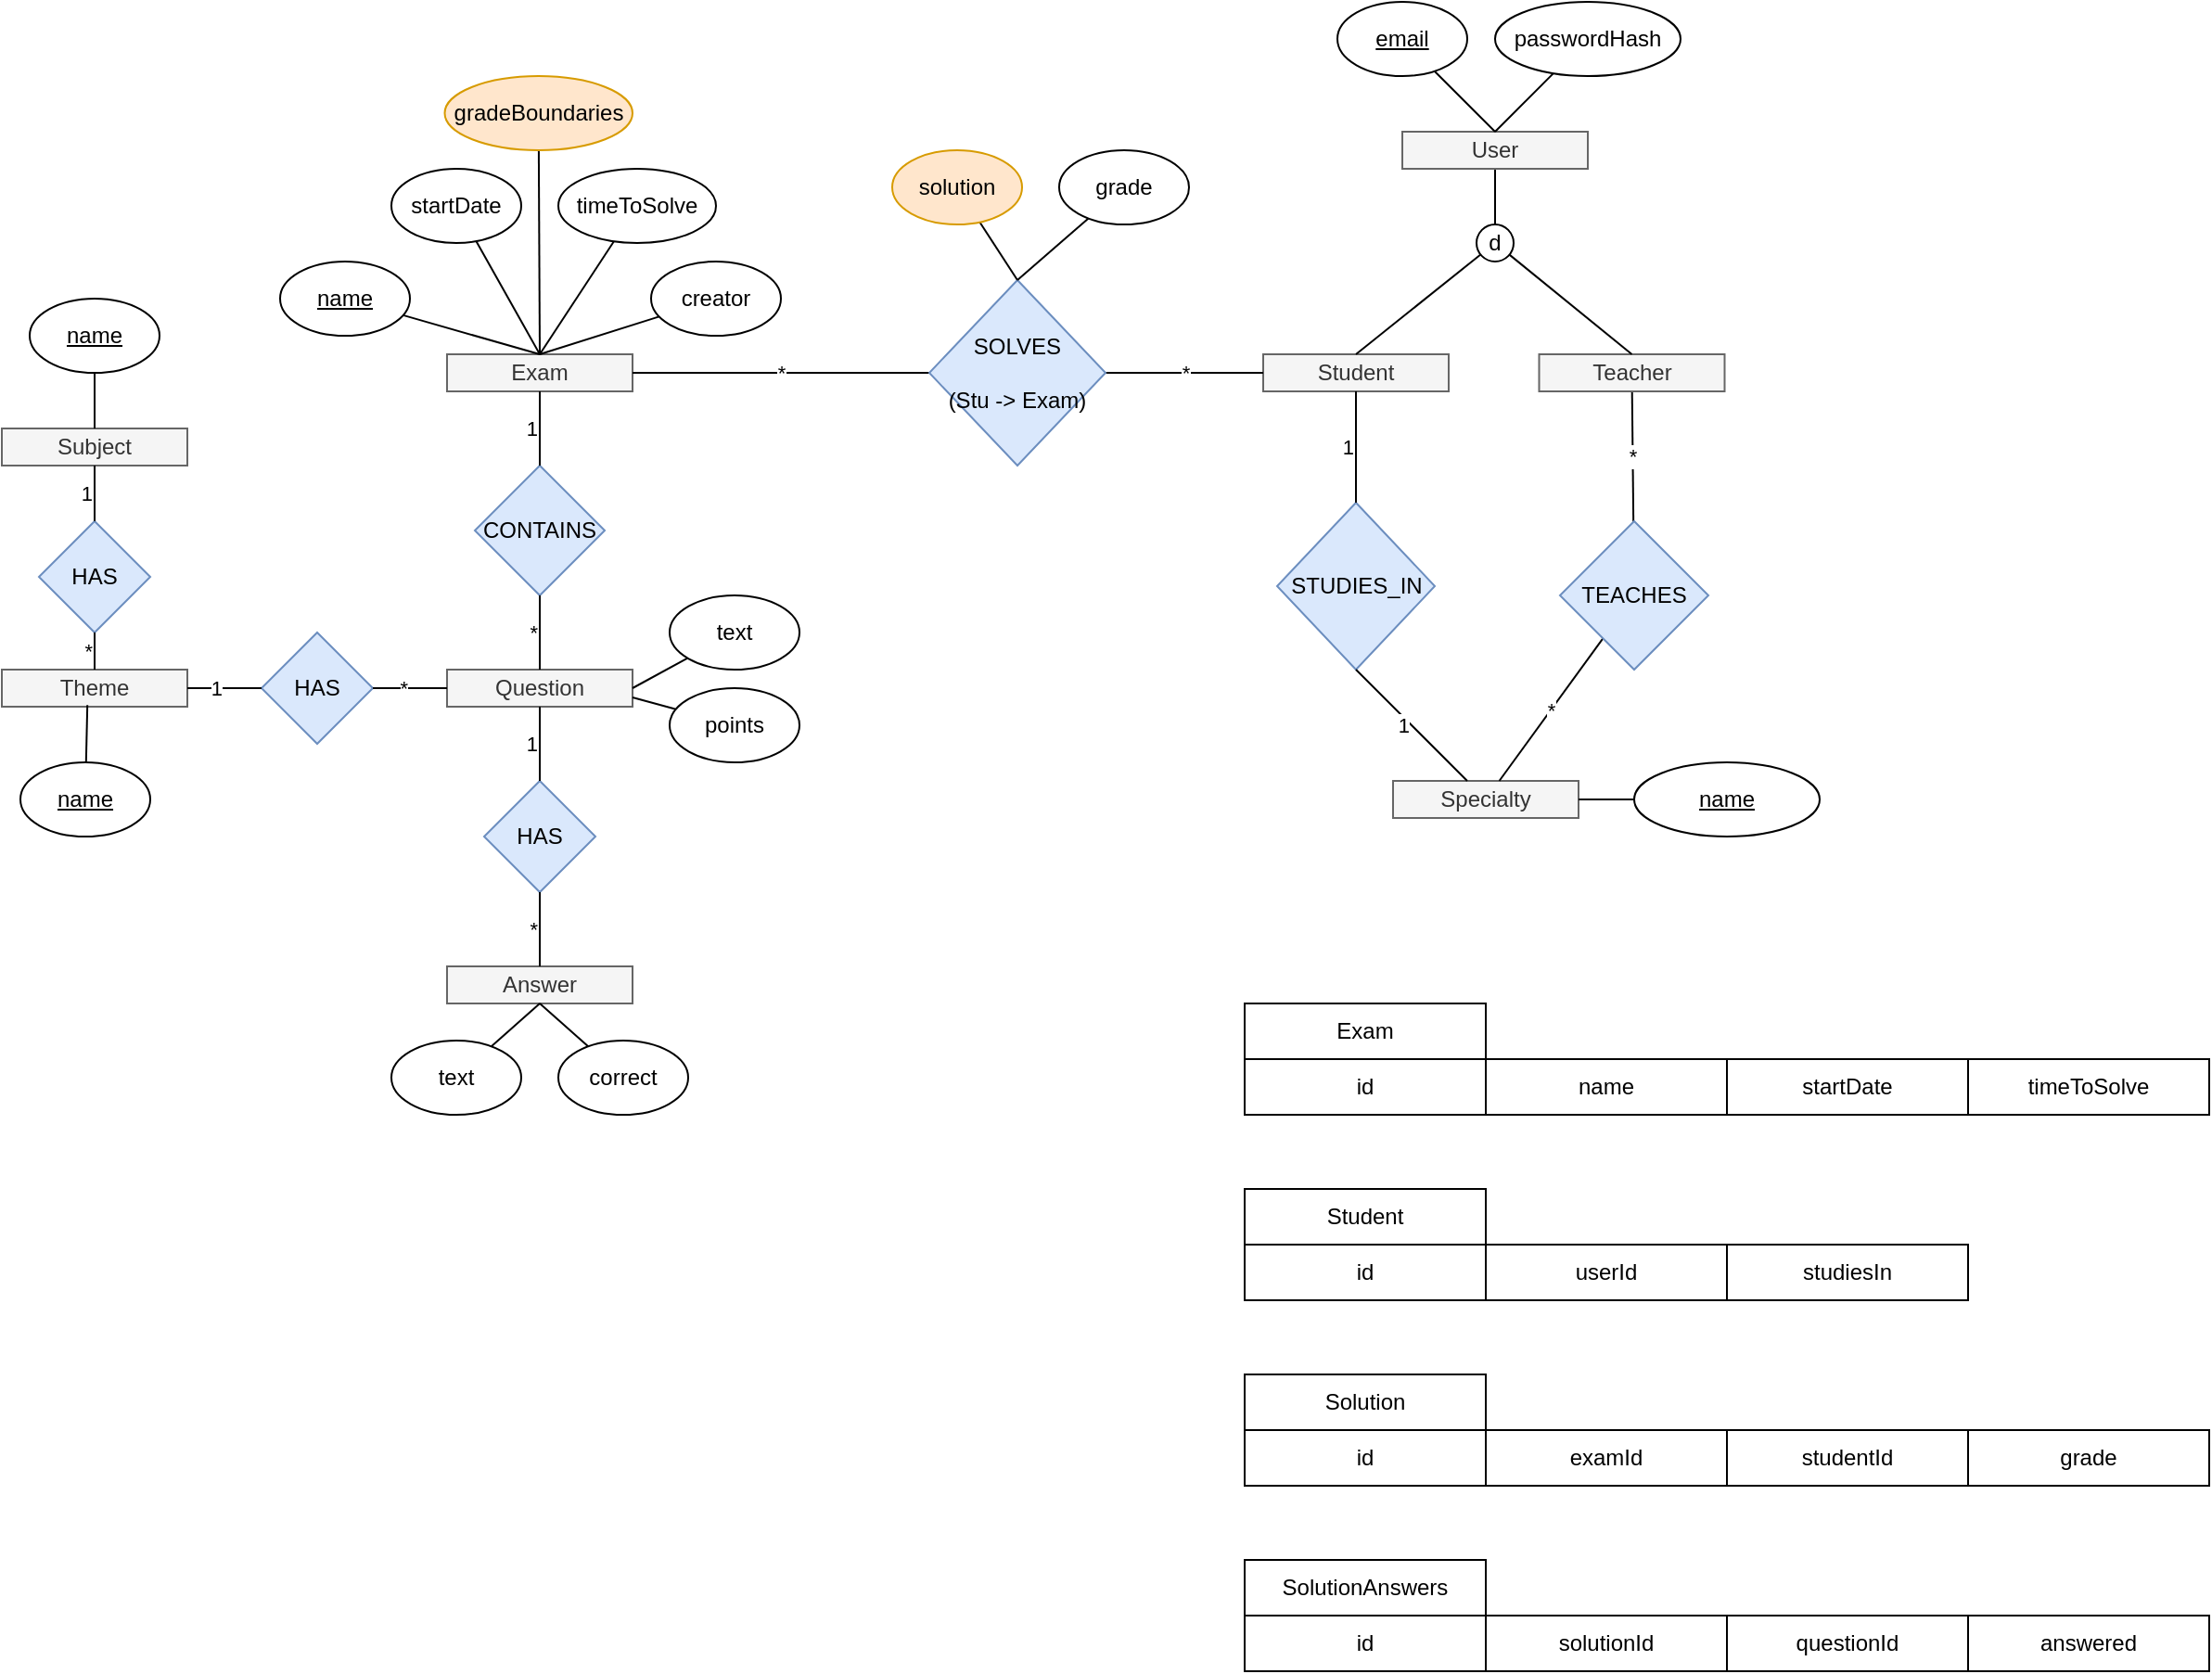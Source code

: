 <mxfile version="13.6.10" type="device"><diagram id="lRoqw04-_kIRt6L4s_Nd" name="Page-1"><mxGraphModel dx="2062" dy="2196" grid="1" gridSize="10" guides="1" tooltips="1" connect="1" arrows="1" fold="1" page="1" pageScale="1" pageWidth="850" pageHeight="1100" math="0" shadow="0"><root><mxCell id="0"/><mxCell id="1" parent="0"/><mxCell id="s5UKekXrJhtUjt55vw14-1" value="&lt;div&gt;Question&lt;/div&gt;" style="rounded=0;whiteSpace=wrap;html=1;fillColor=#f5f5f5;strokeColor=#666666;fontColor=#333333;" parent="1" vertex="1"><mxGeometry x="590" y="-490" width="100" height="20" as="geometry"/></mxCell><mxCell id="s5UKekXrJhtUjt55vw14-2" value="Answer" style="rounded=0;whiteSpace=wrap;html=1;fillColor=#f5f5f5;strokeColor=#666666;fontColor=#333333;" parent="1" vertex="1"><mxGeometry x="590" y="-330" width="100" height="20" as="geometry"/></mxCell><mxCell id="s5UKekXrJhtUjt55vw14-3" value="&lt;div&gt;Exam&lt;/div&gt;" style="rounded=0;whiteSpace=wrap;html=1;fillColor=#f5f5f5;strokeColor=#666666;fontColor=#333333;" parent="1" vertex="1"><mxGeometry x="590" y="-660" width="100" height="20" as="geometry"/></mxCell><mxCell id="s5UKekXrJhtUjt55vw14-4" value="Theme" style="rounded=0;whiteSpace=wrap;html=1;fillColor=#f5f5f5;strokeColor=#666666;fontColor=#333333;" parent="1" vertex="1"><mxGeometry x="350" y="-490" width="100" height="20" as="geometry"/></mxCell><mxCell id="s5UKekXrJhtUjt55vw14-5" value="&lt;div&gt;Subject&lt;/div&gt;" style="rounded=0;whiteSpace=wrap;html=1;fillColor=#f5f5f5;strokeColor=#666666;fontColor=#333333;" parent="1" vertex="1"><mxGeometry x="350" y="-620" width="100" height="20" as="geometry"/></mxCell><mxCell id="s5UKekXrJhtUjt55vw14-6" value="Specialty" style="rounded=0;whiteSpace=wrap;html=1;fillColor=#f5f5f5;strokeColor=#666666;fontColor=#333333;" parent="1" vertex="1"><mxGeometry x="1100" y="-430" width="100" height="20" as="geometry"/></mxCell><mxCell id="s5UKekXrJhtUjt55vw14-10" value="Student" style="rounded=0;whiteSpace=wrap;html=1;fillColor=#f5f5f5;strokeColor=#666666;fontColor=#333333;" parent="1" vertex="1"><mxGeometry x="1030" y="-660" width="100" height="20" as="geometry"/></mxCell><mxCell id="rjvgTFqXyg_WlmuKpD9r-19" value="*" style="edgeStyle=none;rounded=0;orthogonalLoop=1;jettySize=auto;html=1;endArrow=none;endFill=0;" parent="1" source="s5UKekXrJhtUjt55vw14-11" target="rjvgTFqXyg_WlmuKpD9r-18" edge="1"><mxGeometry relative="1" as="geometry"/></mxCell><mxCell id="s5UKekXrJhtUjt55vw14-11" value="Teacher" style="rounded=0;whiteSpace=wrap;html=1;fillColor=#f5f5f5;strokeColor=#666666;fontColor=#333333;" parent="1" vertex="1"><mxGeometry x="1178.75" y="-660" width="100" height="20" as="geometry"/></mxCell><mxCell id="s5UKekXrJhtUjt55vw14-14" value="HAS" style="rhombus;whiteSpace=wrap;html=1;fillColor=#dae8fc;strokeColor=#6c8ebf;" parent="1" vertex="1"><mxGeometry x="610" y="-430" width="60" height="60" as="geometry"/></mxCell><mxCell id="s5UKekXrJhtUjt55vw14-16" value="*" style="rounded=0;orthogonalLoop=1;jettySize=auto;html=1;endArrow=none;endFill=0;exitX=0.5;exitY=1;exitDx=0;exitDy=0;align=right;" parent="1" source="s5UKekXrJhtUjt55vw14-14" target="s5UKekXrJhtUjt55vw14-2" edge="1"><mxGeometry relative="1" as="geometry"><mxPoint x="650.0" y="-450" as="sourcePoint"/><mxPoint x="650" y="-420" as="targetPoint"/></mxGeometry></mxCell><mxCell id="s5UKekXrJhtUjt55vw14-19" value="1" style="rounded=0;orthogonalLoop=1;jettySize=auto;html=1;endArrow=none;endFill=0;exitX=0.5;exitY=1;exitDx=0;exitDy=0;align=right;entryX=0.5;entryY=0;entryDx=0;entryDy=0;" parent="1" source="s5UKekXrJhtUjt55vw14-1" target="s5UKekXrJhtUjt55vw14-14" edge="1"><mxGeometry relative="1" as="geometry"><mxPoint x="650" y="-360" as="sourcePoint"/><mxPoint x="650" y="-320" as="targetPoint"/></mxGeometry></mxCell><mxCell id="s5UKekXrJhtUjt55vw14-20" value="CONTAINS" style="rhombus;whiteSpace=wrap;html=1;fillColor=#dae8fc;strokeColor=#6c8ebf;" parent="1" vertex="1"><mxGeometry x="605" y="-600" width="70" height="70" as="geometry"/></mxCell><mxCell id="s5UKekXrJhtUjt55vw14-21" value="1" style="rounded=0;orthogonalLoop=1;jettySize=auto;html=1;endArrow=none;endFill=0;exitX=0.5;exitY=1;exitDx=0;exitDy=0;align=right;entryX=0.5;entryY=0;entryDx=0;entryDy=0;" parent="1" source="s5UKekXrJhtUjt55vw14-3" target="s5UKekXrJhtUjt55vw14-20" edge="1"><mxGeometry relative="1" as="geometry"><mxPoint x="650" y="-460" as="sourcePoint"/><mxPoint x="645" y="-600" as="targetPoint"/></mxGeometry></mxCell><mxCell id="s5UKekXrJhtUjt55vw14-22" value="*" style="rounded=0;orthogonalLoop=1;jettySize=auto;html=1;endArrow=none;endFill=0;exitX=0.5;exitY=1;exitDx=0;exitDy=0;align=right;entryX=0.5;entryY=0;entryDx=0;entryDy=0;" parent="1" source="s5UKekXrJhtUjt55vw14-20" target="s5UKekXrJhtUjt55vw14-1" edge="1"><mxGeometry relative="1" as="geometry"><mxPoint x="650" y="-360" as="sourcePoint"/><mxPoint x="650" y="-320" as="targetPoint"/></mxGeometry></mxCell><mxCell id="s5UKekXrJhtUjt55vw14-23" value="HAS" style="rhombus;whiteSpace=wrap;html=1;fillColor=#dae8fc;strokeColor=#6c8ebf;" parent="1" vertex="1"><mxGeometry x="370" y="-570" width="60" height="60" as="geometry"/></mxCell><mxCell id="s5UKekXrJhtUjt55vw14-24" value="1" style="rounded=0;orthogonalLoop=1;jettySize=auto;html=1;endArrow=none;endFill=0;exitX=0.5;exitY=1;exitDx=0;exitDy=0;align=right;entryX=0.5;entryY=0;entryDx=0;entryDy=0;" parent="1" source="s5UKekXrJhtUjt55vw14-5" target="s5UKekXrJhtUjt55vw14-23" edge="1"><mxGeometry relative="1" as="geometry"><mxPoint x="95" y="-590" as="sourcePoint"/><mxPoint x="95" y="-550" as="targetPoint"/></mxGeometry></mxCell><mxCell id="s5UKekXrJhtUjt55vw14-25" value="*" style="rounded=0;orthogonalLoop=1;jettySize=auto;html=1;endArrow=none;endFill=0;align=right;entryX=0.5;entryY=0;entryDx=0;entryDy=0;exitX=0.5;exitY=1;exitDx=0;exitDy=0;" parent="1" source="s5UKekXrJhtUjt55vw14-23" target="s5UKekXrJhtUjt55vw14-4" edge="1"><mxGeometry relative="1" as="geometry"><mxPoint x="400" y="-507" as="sourcePoint"/><mxPoint x="95" y="-440" as="targetPoint"/></mxGeometry></mxCell><mxCell id="s5UKekXrJhtUjt55vw14-29" value="HAS" style="rhombus;whiteSpace=wrap;html=1;fillColor=#dae8fc;strokeColor=#6c8ebf;" parent="1" vertex="1"><mxGeometry x="490" y="-510" width="60" height="60" as="geometry"/></mxCell><mxCell id="s5UKekXrJhtUjt55vw14-32" value="1" style="rounded=0;orthogonalLoop=1;jettySize=auto;html=1;endArrow=none;endFill=0;exitX=1;exitY=0.5;exitDx=0;exitDy=0;align=right;" parent="1" source="s5UKekXrJhtUjt55vw14-4" target="s5UKekXrJhtUjt55vw14-29" edge="1"><mxGeometry relative="1" as="geometry"><mxPoint x="410" y="-590" as="sourcePoint"/><mxPoint x="410" y="-560" as="targetPoint"/></mxGeometry></mxCell><mxCell id="s5UKekXrJhtUjt55vw14-33" value="*" style="rounded=0;orthogonalLoop=1;jettySize=auto;html=1;endArrow=none;endFill=0;align=right;entryX=0;entryY=0.5;entryDx=0;entryDy=0;exitX=1;exitY=0.5;exitDx=0;exitDy=0;" parent="1" source="s5UKekXrJhtUjt55vw14-29" target="s5UKekXrJhtUjt55vw14-1" edge="1"><mxGeometry relative="1" as="geometry"><mxPoint x="410" y="-500" as="sourcePoint"/><mxPoint x="410" y="-480" as="targetPoint"/></mxGeometry></mxCell><mxCell id="s5UKekXrJhtUjt55vw14-35" style="edgeStyle=none;rounded=0;orthogonalLoop=1;jettySize=auto;html=1;exitX=0.5;exitY=1;exitDx=0;exitDy=0;endArrow=none;endFill=0;align=right;" parent="1" source="s5UKekXrJhtUjt55vw14-6" target="s5UKekXrJhtUjt55vw14-6" edge="1"><mxGeometry relative="1" as="geometry"/></mxCell><mxCell id="s5UKekXrJhtUjt55vw14-36" value="STUDIES_IN" style="rhombus;whiteSpace=wrap;html=1;fillColor=#dae8fc;strokeColor=#6c8ebf;" parent="1" vertex="1"><mxGeometry x="1037.5" y="-580" width="85" height="90" as="geometry"/></mxCell><mxCell id="s5UKekXrJhtUjt55vw14-37" value="1" style="rounded=0;orthogonalLoop=1;jettySize=auto;html=1;endArrow=none;endFill=0;exitX=0.5;exitY=1;exitDx=0;exitDy=0;align=right;entryX=0.5;entryY=0;entryDx=0;entryDy=0;" parent="1" source="s5UKekXrJhtUjt55vw14-10" target="s5UKekXrJhtUjt55vw14-36" edge="1"><mxGeometry relative="1" as="geometry"><mxPoint x="837.5" y="-241.17" as="sourcePoint"/><mxPoint x="837.5" y="-201.17" as="targetPoint"/></mxGeometry></mxCell><mxCell id="s5UKekXrJhtUjt55vw14-38" value="1" style="rounded=0;orthogonalLoop=1;jettySize=auto;html=1;endArrow=none;endFill=0;exitX=0.5;exitY=1;exitDx=0;exitDy=0;align=right;" parent="1" source="s5UKekXrJhtUjt55vw14-36" target="s5UKekXrJhtUjt55vw14-6" edge="1"><mxGeometry relative="1" as="geometry"><mxPoint x="1037.5" y="-321.17" as="sourcePoint"/><mxPoint x="1043.291" y="-284.108" as="targetPoint"/></mxGeometry></mxCell><mxCell id="wLywDB93YmVaJGvcRD9O-2" style="rounded=0;orthogonalLoop=1;jettySize=auto;html=1;entryX=0.5;entryY=0;entryDx=0;entryDy=0;endArrow=none;endFill=0;" parent="1" source="wLywDB93YmVaJGvcRD9O-1" target="s5UKekXrJhtUjt55vw14-5" edge="1"><mxGeometry relative="1" as="geometry"/></mxCell><mxCell id="wLywDB93YmVaJGvcRD9O-1" value="&lt;div&gt;name&lt;/div&gt;" style="ellipse;whiteSpace=wrap;html=1;fontStyle=4" parent="1" vertex="1"><mxGeometry x="365" y="-690" width="70" height="40" as="geometry"/></mxCell><mxCell id="wLywDB93YmVaJGvcRD9O-4" style="edgeStyle=none;rounded=0;orthogonalLoop=1;jettySize=auto;html=1;entryX=0.461;entryY=0.957;entryDx=0;entryDy=0;entryPerimeter=0;endArrow=none;endFill=0;" parent="1" source="wLywDB93YmVaJGvcRD9O-3" target="s5UKekXrJhtUjt55vw14-4" edge="1"><mxGeometry relative="1" as="geometry"/></mxCell><mxCell id="wLywDB93YmVaJGvcRD9O-3" value="&lt;div&gt;name&lt;/div&gt;" style="ellipse;whiteSpace=wrap;html=1;fontStyle=4" parent="1" vertex="1"><mxGeometry x="360" y="-440" width="70" height="40" as="geometry"/></mxCell><mxCell id="wLywDB93YmVaJGvcRD9O-7" style="edgeStyle=none;rounded=0;orthogonalLoop=1;jettySize=auto;html=1;entryX=1;entryY=0.5;entryDx=0;entryDy=0;endArrow=none;endFill=0;" parent="1" source="wLywDB93YmVaJGvcRD9O-5" target="s5UKekXrJhtUjt55vw14-1" edge="1"><mxGeometry relative="1" as="geometry"/></mxCell><mxCell id="wLywDB93YmVaJGvcRD9O-5" value="&lt;div&gt;text&lt;/div&gt;" style="ellipse;whiteSpace=wrap;html=1;" parent="1" vertex="1"><mxGeometry x="710" y="-530" width="70" height="40" as="geometry"/></mxCell><mxCell id="wLywDB93YmVaJGvcRD9O-8" style="edgeStyle=none;rounded=0;orthogonalLoop=1;jettySize=auto;html=1;entryX=1;entryY=0.75;entryDx=0;entryDy=0;endArrow=none;endFill=0;" parent="1" source="wLywDB93YmVaJGvcRD9O-6" target="s5UKekXrJhtUjt55vw14-1" edge="1"><mxGeometry relative="1" as="geometry"/></mxCell><mxCell id="wLywDB93YmVaJGvcRD9O-6" value="&lt;div&gt;points&lt;/div&gt;" style="ellipse;whiteSpace=wrap;html=1;" parent="1" vertex="1"><mxGeometry x="710" y="-480" width="70" height="40" as="geometry"/></mxCell><mxCell id="rjvgTFqXyg_WlmuKpD9r-5" style="rounded=0;orthogonalLoop=1;jettySize=auto;html=1;entryX=0.5;entryY=0;entryDx=0;entryDy=0;endArrow=none;endFill=0;" parent="1" source="wLywDB93YmVaJGvcRD9O-9" target="s5UKekXrJhtUjt55vw14-3" edge="1"><mxGeometry relative="1" as="geometry"/></mxCell><mxCell id="wLywDB93YmVaJGvcRD9O-9" value="name" style="ellipse;whiteSpace=wrap;html=1;fontStyle=4" parent="1" vertex="1"><mxGeometry x="500" y="-710" width="70" height="40" as="geometry"/></mxCell><mxCell id="wLywDB93YmVaJGvcRD9O-14" style="edgeStyle=none;rounded=0;orthogonalLoop=1;jettySize=auto;html=1;entryX=0.5;entryY=1;entryDx=0;entryDy=0;endArrow=none;endFill=0;" parent="1" source="wLywDB93YmVaJGvcRD9O-12" target="s5UKekXrJhtUjt55vw14-2" edge="1"><mxGeometry relative="1" as="geometry"/></mxCell><mxCell id="wLywDB93YmVaJGvcRD9O-12" value="text" style="ellipse;whiteSpace=wrap;html=1;" parent="1" vertex="1"><mxGeometry x="560" y="-290" width="70" height="40" as="geometry"/></mxCell><mxCell id="wLywDB93YmVaJGvcRD9O-15" style="edgeStyle=none;rounded=0;orthogonalLoop=1;jettySize=auto;html=1;entryX=0.5;entryY=1;entryDx=0;entryDy=0;endArrow=none;endFill=0;" parent="1" source="wLywDB93YmVaJGvcRD9O-13" target="s5UKekXrJhtUjt55vw14-2" edge="1"><mxGeometry relative="1" as="geometry"/></mxCell><mxCell id="wLywDB93YmVaJGvcRD9O-13" value="correct" style="ellipse;whiteSpace=wrap;html=1;" parent="1" vertex="1"><mxGeometry x="650" y="-290" width="70" height="40" as="geometry"/></mxCell><mxCell id="rjvgTFqXyg_WlmuKpD9r-6" style="edgeStyle=none;rounded=0;orthogonalLoop=1;jettySize=auto;html=1;endArrow=none;endFill=0;" parent="1" source="rjvgTFqXyg_WlmuKpD9r-1" edge="1"><mxGeometry relative="1" as="geometry"><mxPoint x="640" y="-660" as="targetPoint"/></mxGeometry></mxCell><mxCell id="rjvgTFqXyg_WlmuKpD9r-1" value="startDate" style="ellipse;whiteSpace=wrap;html=1;" parent="1" vertex="1"><mxGeometry x="560" y="-760" width="70" height="40" as="geometry"/></mxCell><mxCell id="rjvgTFqXyg_WlmuKpD9r-7" style="edgeStyle=none;rounded=0;orthogonalLoop=1;jettySize=auto;html=1;entryX=0.5;entryY=0;entryDx=0;entryDy=0;endArrow=none;endFill=0;" parent="1" source="rjvgTFqXyg_WlmuKpD9r-2" target="s5UKekXrJhtUjt55vw14-3" edge="1"><mxGeometry relative="1" as="geometry"/></mxCell><mxCell id="rjvgTFqXyg_WlmuKpD9r-2" value="timeToSolve" style="ellipse;whiteSpace=wrap;html=1;" parent="1" vertex="1"><mxGeometry x="650" y="-760" width="85" height="40" as="geometry"/></mxCell><mxCell id="rjvgTFqXyg_WlmuKpD9r-8" style="edgeStyle=none;rounded=0;orthogonalLoop=1;jettySize=auto;html=1;entryX=0.5;entryY=0;entryDx=0;entryDy=0;endArrow=none;endFill=0;" parent="1" source="rjvgTFqXyg_WlmuKpD9r-4" target="s5UKekXrJhtUjt55vw14-3" edge="1"><mxGeometry relative="1" as="geometry"/></mxCell><mxCell id="rjvgTFqXyg_WlmuKpD9r-4" value="creator" style="ellipse;whiteSpace=wrap;html=1;" parent="1" vertex="1"><mxGeometry x="700" y="-710" width="70" height="40" as="geometry"/></mxCell><mxCell id="rjvgTFqXyg_WlmuKpD9r-20" value="*" style="edgeStyle=none;rounded=0;orthogonalLoop=1;jettySize=auto;html=1;endArrow=none;endFill=0;" parent="1" source="rjvgTFqXyg_WlmuKpD9r-18" target="s5UKekXrJhtUjt55vw14-6" edge="1"><mxGeometry relative="1" as="geometry"/></mxCell><mxCell id="rjvgTFqXyg_WlmuKpD9r-18" value="TEACHES" style="rhombus;whiteSpace=wrap;html=1;fillColor=#dae8fc;strokeColor=#6c8ebf;" parent="1" vertex="1"><mxGeometry x="1190" y="-570" width="80" height="80" as="geometry"/></mxCell><mxCell id="rjvgTFqXyg_WlmuKpD9r-22" style="edgeStyle=none;rounded=0;orthogonalLoop=1;jettySize=auto;html=1;entryX=1;entryY=0.5;entryDx=0;entryDy=0;endArrow=none;endFill=0;" parent="1" source="rjvgTFqXyg_WlmuKpD9r-21" target="s5UKekXrJhtUjt55vw14-6" edge="1"><mxGeometry relative="1" as="geometry"/></mxCell><mxCell id="rjvgTFqXyg_WlmuKpD9r-21" value="name" style="ellipse;whiteSpace=wrap;html=1;fontStyle=4" parent="1" vertex="1"><mxGeometry x="1230" y="-440" width="100" height="40" as="geometry"/></mxCell><mxCell id="rjvgTFqXyg_WlmuKpD9r-24" style="edgeStyle=none;rounded=0;orthogonalLoop=1;jettySize=auto;html=1;endArrow=none;endFill=0;" parent="1" source="rjvgTFqXyg_WlmuKpD9r-23" edge="1"><mxGeometry relative="1" as="geometry"><mxPoint x="640" y="-660.0" as="targetPoint"/></mxGeometry></mxCell><mxCell id="rjvgTFqXyg_WlmuKpD9r-23" value="gradeBoundaries" style="ellipse;whiteSpace=wrap;html=1;fillColor=#ffe6cc;strokeColor=#d79b00;" parent="1" vertex="1"><mxGeometry x="588.75" y="-810" width="101.25" height="40" as="geometry"/></mxCell><mxCell id="rjvgTFqXyg_WlmuKpD9r-31" value="*" style="edgeStyle=none;rounded=0;orthogonalLoop=1;jettySize=auto;html=1;entryX=0;entryY=0.5;entryDx=0;entryDy=0;endArrow=none;endFill=0;" parent="1" source="rjvgTFqXyg_WlmuKpD9r-30" target="s5UKekXrJhtUjt55vw14-10" edge="1"><mxGeometry relative="1" as="geometry"/></mxCell><mxCell id="rjvgTFqXyg_WlmuKpD9r-32" value="*" style="edgeStyle=none;rounded=0;orthogonalLoop=1;jettySize=auto;html=1;entryX=1;entryY=0.5;entryDx=0;entryDy=0;endArrow=none;endFill=0;" parent="1" source="rjvgTFqXyg_WlmuKpD9r-30" target="s5UKekXrJhtUjt55vw14-3" edge="1"><mxGeometry relative="1" as="geometry"/></mxCell><mxCell id="rjvgTFqXyg_WlmuKpD9r-30" value="&lt;div&gt;SOLVES&lt;/div&gt;&lt;div&gt;&lt;br&gt;&lt;/div&gt;&lt;div&gt;(Stu -&amp;gt; Exam)&lt;br&gt;&lt;/div&gt;" style="rhombus;whiteSpace=wrap;html=1;fillColor=#dae8fc;strokeColor=#6c8ebf;" parent="1" vertex="1"><mxGeometry x="850" y="-700" width="95" height="100" as="geometry"/></mxCell><mxCell id="rjvgTFqXyg_WlmuKpD9r-36" style="edgeStyle=none;rounded=0;orthogonalLoop=1;jettySize=auto;html=1;entryX=0.5;entryY=0;entryDx=0;entryDy=0;endArrow=none;endFill=0;" parent="1" source="rjvgTFqXyg_WlmuKpD9r-33" target="rjvgTFqXyg_WlmuKpD9r-30" edge="1"><mxGeometry relative="1" as="geometry"/></mxCell><mxCell id="rjvgTFqXyg_WlmuKpD9r-33" value="solution" style="ellipse;whiteSpace=wrap;html=1;fillColor=#ffe6cc;strokeColor=#d79b00;" parent="1" vertex="1"><mxGeometry x="830" y="-770" width="70" height="40" as="geometry"/></mxCell><mxCell id="rjvgTFqXyg_WlmuKpD9r-35" style="edgeStyle=none;rounded=0;orthogonalLoop=1;jettySize=auto;html=1;entryX=0.5;entryY=0;entryDx=0;entryDy=0;endArrow=none;endFill=0;" parent="1" source="rjvgTFqXyg_WlmuKpD9r-34" target="rjvgTFqXyg_WlmuKpD9r-30" edge="1"><mxGeometry relative="1" as="geometry"/></mxCell><mxCell id="rjvgTFqXyg_WlmuKpD9r-34" value="grade" style="ellipse;whiteSpace=wrap;html=1;" parent="1" vertex="1"><mxGeometry x="920" y="-770" width="70" height="40" as="geometry"/></mxCell><mxCell id="pLCJIjE0iwhVCNbJYsVg-9" style="edgeStyle=none;rounded=0;orthogonalLoop=1;jettySize=auto;html=1;entryX=0.5;entryY=0;entryDx=0;entryDy=0;endArrow=none;endFill=0;" parent="1" source="pLCJIjE0iwhVCNbJYsVg-1" target="pLCJIjE0iwhVCNbJYsVg-7" edge="1"><mxGeometry relative="1" as="geometry"/></mxCell><mxCell id="pLCJIjE0iwhVCNbJYsVg-1" value="&lt;div&gt;User&lt;/div&gt;" style="rounded=0;whiteSpace=wrap;html=1;fillColor=#f5f5f5;strokeColor=#666666;fontColor=#333333;" parent="1" vertex="1"><mxGeometry x="1105" y="-780" width="100" height="20" as="geometry"/></mxCell><mxCell id="pLCJIjE0iwhVCNbJYsVg-4" style="rounded=0;orthogonalLoop=1;jettySize=auto;html=1;entryX=0.5;entryY=0;entryDx=0;entryDy=0;endArrow=none;endFill=0;" parent="1" source="pLCJIjE0iwhVCNbJYsVg-2" target="pLCJIjE0iwhVCNbJYsVg-1" edge="1"><mxGeometry relative="1" as="geometry"/></mxCell><mxCell id="pLCJIjE0iwhVCNbJYsVg-2" value="email" style="ellipse;whiteSpace=wrap;html=1;fontStyle=4" parent="1" vertex="1"><mxGeometry x="1070" y="-850" width="70" height="40" as="geometry"/></mxCell><mxCell id="pLCJIjE0iwhVCNbJYsVg-5" style="rounded=0;orthogonalLoop=1;jettySize=auto;html=1;entryX=0.5;entryY=0;entryDx=0;entryDy=0;endArrow=none;endFill=0;" parent="1" source="pLCJIjE0iwhVCNbJYsVg-3" target="pLCJIjE0iwhVCNbJYsVg-1" edge="1"><mxGeometry relative="1" as="geometry"/></mxCell><mxCell id="pLCJIjE0iwhVCNbJYsVg-3" value="passwordHash" style="ellipse;whiteSpace=wrap;html=1;" parent="1" vertex="1"><mxGeometry x="1155" y="-850" width="100" height="40" as="geometry"/></mxCell><mxCell id="pLCJIjE0iwhVCNbJYsVg-10" style="edgeStyle=none;rounded=0;orthogonalLoop=1;jettySize=auto;html=1;entryX=0.5;entryY=0;entryDx=0;entryDy=0;endArrow=none;endFill=0;" parent="1" source="pLCJIjE0iwhVCNbJYsVg-7" target="s5UKekXrJhtUjt55vw14-10" edge="1"><mxGeometry relative="1" as="geometry"/></mxCell><mxCell id="pLCJIjE0iwhVCNbJYsVg-11" style="edgeStyle=none;rounded=0;orthogonalLoop=1;jettySize=auto;html=1;entryX=0.5;entryY=0;entryDx=0;entryDy=0;endArrow=none;endFill=0;" parent="1" source="pLCJIjE0iwhVCNbJYsVg-7" target="s5UKekXrJhtUjt55vw14-11" edge="1"><mxGeometry relative="1" as="geometry"/></mxCell><mxCell id="pLCJIjE0iwhVCNbJYsVg-7" value="d" style="ellipse;whiteSpace=wrap;html=1;aspect=fixed;" parent="1" vertex="1"><mxGeometry x="1145" y="-730" width="20" height="20" as="geometry"/></mxCell><mxCell id="-1x2N-RJy38BUAP0gctN-1" value="Exam" style="rounded=0;whiteSpace=wrap;html=1;" vertex="1" parent="1"><mxGeometry x="1020" y="-310" width="130" height="30" as="geometry"/></mxCell><mxCell id="-1x2N-RJy38BUAP0gctN-2" value="&lt;div&gt;id&lt;/div&gt;" style="rounded=0;whiteSpace=wrap;html=1;" vertex="1" parent="1"><mxGeometry x="1020" y="-280" width="130" height="30" as="geometry"/></mxCell><mxCell id="-1x2N-RJy38BUAP0gctN-3" value="name" style="rounded=0;whiteSpace=wrap;html=1;" vertex="1" parent="1"><mxGeometry x="1150" y="-280" width="130" height="30" as="geometry"/></mxCell><mxCell id="-1x2N-RJy38BUAP0gctN-4" value="&lt;div&gt;startDate&lt;/div&gt;" style="rounded=0;whiteSpace=wrap;html=1;" vertex="1" parent="1"><mxGeometry x="1280" y="-280" width="130" height="30" as="geometry"/></mxCell><mxCell id="-1x2N-RJy38BUAP0gctN-5" value="timeToSolve" style="rounded=0;whiteSpace=wrap;html=1;" vertex="1" parent="1"><mxGeometry x="1410" y="-280" width="130" height="30" as="geometry"/></mxCell><mxCell id="-1x2N-RJy38BUAP0gctN-6" value="Student" style="rounded=0;whiteSpace=wrap;html=1;" vertex="1" parent="1"><mxGeometry x="1020" y="-210" width="130" height="30" as="geometry"/></mxCell><mxCell id="-1x2N-RJy38BUAP0gctN-7" value="&lt;div&gt;id&lt;/div&gt;" style="rounded=0;whiteSpace=wrap;html=1;" vertex="1" parent="1"><mxGeometry x="1020" y="-180" width="130" height="30" as="geometry"/></mxCell><mxCell id="-1x2N-RJy38BUAP0gctN-8" value="userId" style="rounded=0;whiteSpace=wrap;html=1;" vertex="1" parent="1"><mxGeometry x="1150" y="-180" width="130" height="30" as="geometry"/></mxCell><mxCell id="-1x2N-RJy38BUAP0gctN-9" value="studiesIn" style="rounded=0;whiteSpace=wrap;html=1;" vertex="1" parent="1"><mxGeometry x="1280" y="-180" width="130" height="30" as="geometry"/></mxCell><mxCell id="-1x2N-RJy38BUAP0gctN-11" value="&lt;div&gt;Solution&lt;/div&gt;" style="rounded=0;whiteSpace=wrap;html=1;" vertex="1" parent="1"><mxGeometry x="1020" y="-110" width="130" height="30" as="geometry"/></mxCell><mxCell id="-1x2N-RJy38BUAP0gctN-12" value="&lt;div&gt;id&lt;/div&gt;" style="rounded=0;whiteSpace=wrap;html=1;" vertex="1" parent="1"><mxGeometry x="1020" y="-80" width="130" height="30" as="geometry"/></mxCell><mxCell id="-1x2N-RJy38BUAP0gctN-13" value="examId" style="rounded=0;whiteSpace=wrap;html=1;" vertex="1" parent="1"><mxGeometry x="1150" y="-80" width="130" height="30" as="geometry"/></mxCell><mxCell id="-1x2N-RJy38BUAP0gctN-14" value="studentId" style="rounded=0;whiteSpace=wrap;html=1;" vertex="1" parent="1"><mxGeometry x="1280" y="-80" width="130" height="30" as="geometry"/></mxCell><mxCell id="-1x2N-RJy38BUAP0gctN-15" value="SolutionAnswers" style="rounded=0;whiteSpace=wrap;html=1;" vertex="1" parent="1"><mxGeometry x="1020" y="-10" width="130" height="30" as="geometry"/></mxCell><mxCell id="-1x2N-RJy38BUAP0gctN-16" value="&lt;div&gt;id&lt;/div&gt;" style="rounded=0;whiteSpace=wrap;html=1;" vertex="1" parent="1"><mxGeometry x="1020" y="20" width="130" height="30" as="geometry"/></mxCell><mxCell id="-1x2N-RJy38BUAP0gctN-17" value="solutionId" style="rounded=0;whiteSpace=wrap;html=1;" vertex="1" parent="1"><mxGeometry x="1150" y="20" width="130" height="30" as="geometry"/></mxCell><mxCell id="-1x2N-RJy38BUAP0gctN-18" value="questionId" style="rounded=0;whiteSpace=wrap;html=1;" vertex="1" parent="1"><mxGeometry x="1280" y="20" width="130" height="30" as="geometry"/></mxCell><mxCell id="-1x2N-RJy38BUAP0gctN-19" value="answered" style="rounded=0;whiteSpace=wrap;html=1;" vertex="1" parent="1"><mxGeometry x="1410" y="20" width="130" height="30" as="geometry"/></mxCell><mxCell id="-1x2N-RJy38BUAP0gctN-20" value="grade" style="rounded=0;whiteSpace=wrap;html=1;" vertex="1" parent="1"><mxGeometry x="1410" y="-80" width="130" height="30" as="geometry"/></mxCell></root></mxGraphModel></diagram></mxfile>